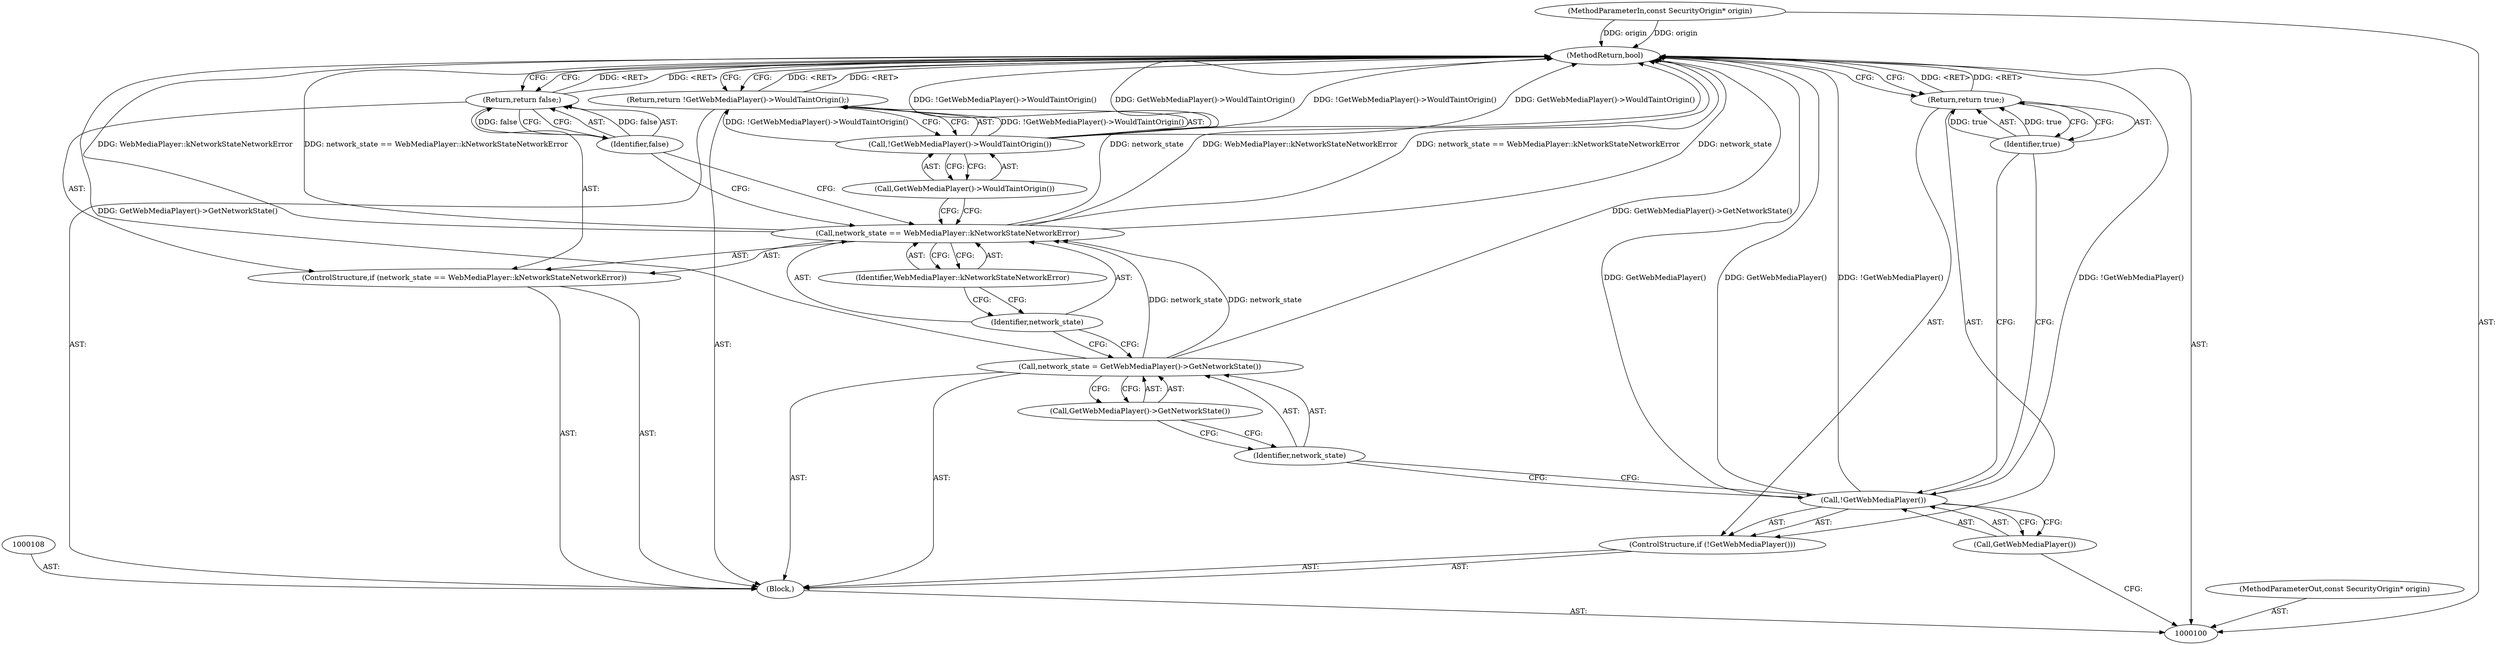 digraph "0_Chrome_a9cbaa7a40e2b2723cfc2f266c42f4980038a949_11" {
"1000121" [label="(MethodReturn,bool)"];
"1000120" [label="(Call,GetWebMediaPlayer()->WouldTaintOrigin())"];
"1000118" [label="(Return,return !GetWebMediaPlayer()->WouldTaintOrigin();)"];
"1000119" [label="(Call,!GetWebMediaPlayer()->WouldTaintOrigin())"];
"1000102" [label="(Block,)"];
"1000101" [label="(MethodParameterIn,const SecurityOrigin* origin)"];
"1000151" [label="(MethodParameterOut,const SecurityOrigin* origin)"];
"1000103" [label="(ControlStructure,if (!GetWebMediaPlayer()))"];
"1000104" [label="(Call,!GetWebMediaPlayer())"];
"1000105" [label="(Call,GetWebMediaPlayer())"];
"1000107" [label="(Identifier,true)"];
"1000106" [label="(Return,return true;)"];
"1000109" [label="(Call,network_state = GetWebMediaPlayer()->GetNetworkState())"];
"1000110" [label="(Identifier,network_state)"];
"1000111" [label="(Call,GetWebMediaPlayer()->GetNetworkState())"];
"1000112" [label="(ControlStructure,if (network_state == WebMediaPlayer::kNetworkStateNetworkError))"];
"1000115" [label="(Identifier,WebMediaPlayer::kNetworkStateNetworkError)"];
"1000113" [label="(Call,network_state == WebMediaPlayer::kNetworkStateNetworkError)"];
"1000114" [label="(Identifier,network_state)"];
"1000117" [label="(Identifier,false)"];
"1000116" [label="(Return,return false;)"];
"1000121" -> "1000100"  [label="AST: "];
"1000121" -> "1000106"  [label="CFG: "];
"1000121" -> "1000116"  [label="CFG: "];
"1000121" -> "1000118"  [label="CFG: "];
"1000116" -> "1000121"  [label="DDG: <RET>"];
"1000118" -> "1000121"  [label="DDG: <RET>"];
"1000106" -> "1000121"  [label="DDG: <RET>"];
"1000104" -> "1000121"  [label="DDG: !GetWebMediaPlayer()"];
"1000104" -> "1000121"  [label="DDG: GetWebMediaPlayer()"];
"1000113" -> "1000121"  [label="DDG: network_state"];
"1000113" -> "1000121"  [label="DDG: WebMediaPlayer::kNetworkStateNetworkError"];
"1000113" -> "1000121"  [label="DDG: network_state == WebMediaPlayer::kNetworkStateNetworkError"];
"1000119" -> "1000121"  [label="DDG: !GetWebMediaPlayer()->WouldTaintOrigin()"];
"1000119" -> "1000121"  [label="DDG: GetWebMediaPlayer()->WouldTaintOrigin()"];
"1000109" -> "1000121"  [label="DDG: GetWebMediaPlayer()->GetNetworkState()"];
"1000101" -> "1000121"  [label="DDG: origin"];
"1000120" -> "1000119"  [label="AST: "];
"1000120" -> "1000113"  [label="CFG: "];
"1000119" -> "1000120"  [label="CFG: "];
"1000118" -> "1000102"  [label="AST: "];
"1000118" -> "1000119"  [label="CFG: "];
"1000119" -> "1000118"  [label="AST: "];
"1000121" -> "1000118"  [label="CFG: "];
"1000118" -> "1000121"  [label="DDG: <RET>"];
"1000119" -> "1000118"  [label="DDG: !GetWebMediaPlayer()->WouldTaintOrigin()"];
"1000119" -> "1000118"  [label="AST: "];
"1000119" -> "1000120"  [label="CFG: "];
"1000120" -> "1000119"  [label="AST: "];
"1000118" -> "1000119"  [label="CFG: "];
"1000119" -> "1000121"  [label="DDG: !GetWebMediaPlayer()->WouldTaintOrigin()"];
"1000119" -> "1000121"  [label="DDG: GetWebMediaPlayer()->WouldTaintOrigin()"];
"1000119" -> "1000118"  [label="DDG: !GetWebMediaPlayer()->WouldTaintOrigin()"];
"1000102" -> "1000100"  [label="AST: "];
"1000103" -> "1000102"  [label="AST: "];
"1000108" -> "1000102"  [label="AST: "];
"1000109" -> "1000102"  [label="AST: "];
"1000112" -> "1000102"  [label="AST: "];
"1000118" -> "1000102"  [label="AST: "];
"1000101" -> "1000100"  [label="AST: "];
"1000101" -> "1000121"  [label="DDG: origin"];
"1000151" -> "1000100"  [label="AST: "];
"1000103" -> "1000102"  [label="AST: "];
"1000104" -> "1000103"  [label="AST: "];
"1000106" -> "1000103"  [label="AST: "];
"1000104" -> "1000103"  [label="AST: "];
"1000104" -> "1000105"  [label="CFG: "];
"1000105" -> "1000104"  [label="AST: "];
"1000107" -> "1000104"  [label="CFG: "];
"1000110" -> "1000104"  [label="CFG: "];
"1000104" -> "1000121"  [label="DDG: !GetWebMediaPlayer()"];
"1000104" -> "1000121"  [label="DDG: GetWebMediaPlayer()"];
"1000105" -> "1000104"  [label="AST: "];
"1000105" -> "1000100"  [label="CFG: "];
"1000104" -> "1000105"  [label="CFG: "];
"1000107" -> "1000106"  [label="AST: "];
"1000107" -> "1000104"  [label="CFG: "];
"1000106" -> "1000107"  [label="CFG: "];
"1000107" -> "1000106"  [label="DDG: true"];
"1000106" -> "1000103"  [label="AST: "];
"1000106" -> "1000107"  [label="CFG: "];
"1000107" -> "1000106"  [label="AST: "];
"1000121" -> "1000106"  [label="CFG: "];
"1000106" -> "1000121"  [label="DDG: <RET>"];
"1000107" -> "1000106"  [label="DDG: true"];
"1000109" -> "1000102"  [label="AST: "];
"1000109" -> "1000111"  [label="CFG: "];
"1000110" -> "1000109"  [label="AST: "];
"1000111" -> "1000109"  [label="AST: "];
"1000114" -> "1000109"  [label="CFG: "];
"1000109" -> "1000121"  [label="DDG: GetWebMediaPlayer()->GetNetworkState()"];
"1000109" -> "1000113"  [label="DDG: network_state"];
"1000110" -> "1000109"  [label="AST: "];
"1000110" -> "1000104"  [label="CFG: "];
"1000111" -> "1000110"  [label="CFG: "];
"1000111" -> "1000109"  [label="AST: "];
"1000111" -> "1000110"  [label="CFG: "];
"1000109" -> "1000111"  [label="CFG: "];
"1000112" -> "1000102"  [label="AST: "];
"1000113" -> "1000112"  [label="AST: "];
"1000116" -> "1000112"  [label="AST: "];
"1000115" -> "1000113"  [label="AST: "];
"1000115" -> "1000114"  [label="CFG: "];
"1000113" -> "1000115"  [label="CFG: "];
"1000113" -> "1000112"  [label="AST: "];
"1000113" -> "1000115"  [label="CFG: "];
"1000114" -> "1000113"  [label="AST: "];
"1000115" -> "1000113"  [label="AST: "];
"1000117" -> "1000113"  [label="CFG: "];
"1000120" -> "1000113"  [label="CFG: "];
"1000113" -> "1000121"  [label="DDG: network_state"];
"1000113" -> "1000121"  [label="DDG: WebMediaPlayer::kNetworkStateNetworkError"];
"1000113" -> "1000121"  [label="DDG: network_state == WebMediaPlayer::kNetworkStateNetworkError"];
"1000109" -> "1000113"  [label="DDG: network_state"];
"1000114" -> "1000113"  [label="AST: "];
"1000114" -> "1000109"  [label="CFG: "];
"1000115" -> "1000114"  [label="CFG: "];
"1000117" -> "1000116"  [label="AST: "];
"1000117" -> "1000113"  [label="CFG: "];
"1000116" -> "1000117"  [label="CFG: "];
"1000117" -> "1000116"  [label="DDG: false"];
"1000116" -> "1000112"  [label="AST: "];
"1000116" -> "1000117"  [label="CFG: "];
"1000117" -> "1000116"  [label="AST: "];
"1000121" -> "1000116"  [label="CFG: "];
"1000116" -> "1000121"  [label="DDG: <RET>"];
"1000117" -> "1000116"  [label="DDG: false"];
}
